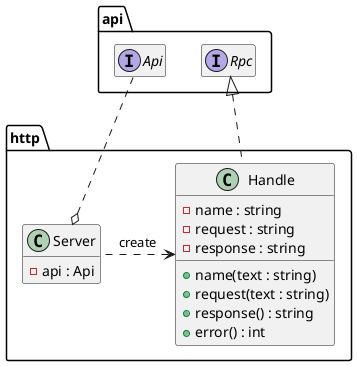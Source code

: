@startuml
hide empty members
namespace api {
    interface Api
    interface Rpc
}
namespace http {
    class Handle {
        - name : string
        - request : string
        - response : string
        + name(text : string)
        + request(text : string)
        + response() : string
        + error() : int
    }
    class Server {
        - api : Api
    }

    api.Rpc <|.. Handle
    Handle <. Server : create
    Server o. api.Api
}
@enduml
